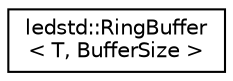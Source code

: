 digraph "Graphical Class Hierarchy"
{
 // LATEX_PDF_SIZE
  edge [fontname="Helvetica",fontsize="10",labelfontname="Helvetica",labelfontsize="10"];
  node [fontname="Helvetica",fontsize="10",shape=record];
  rankdir="LR";
  Node0 [label="ledstd::RingBuffer\l\< T, BufferSize \>",height=0.2,width=0.4,color="black", fillcolor="white", style="filled",URL="$classledstd_1_1RingBuffer.html",tooltip="This class represents a queue that uses a circular buffer for maintaining the elts."];
}
